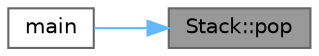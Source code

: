 digraph "Stack::pop"
{
 // LATEX_PDF_SIZE
  bgcolor="transparent";
  edge [fontname=Helvetica,fontsize=10,labelfontname=Helvetica,labelfontsize=10];
  node [fontname=Helvetica,fontsize=10,shape=box,height=0.2,width=0.4];
  rankdir="RL";
  Node1 [id="Node000001",label="Stack::pop",height=0.2,width=0.4,color="gray40", fillcolor="grey60", style="filled", fontcolor="black",tooltip="Menghapus elemen paling atas dari stack."];
  Node1 -> Node2 [id="edge1_Node000001_Node000002",dir="back",color="steelblue1",style="solid",tooltip=" "];
  Node2 [id="Node000002",label="main",height=0.2,width=0.4,color="grey40", fillcolor="white", style="filled",URL="$stack_8cpp.html#ae66f6b31b5ad750f1fe042a706a4e3d4",tooltip="Fungsi utama program untuk menjalankan menu stack."];
}

